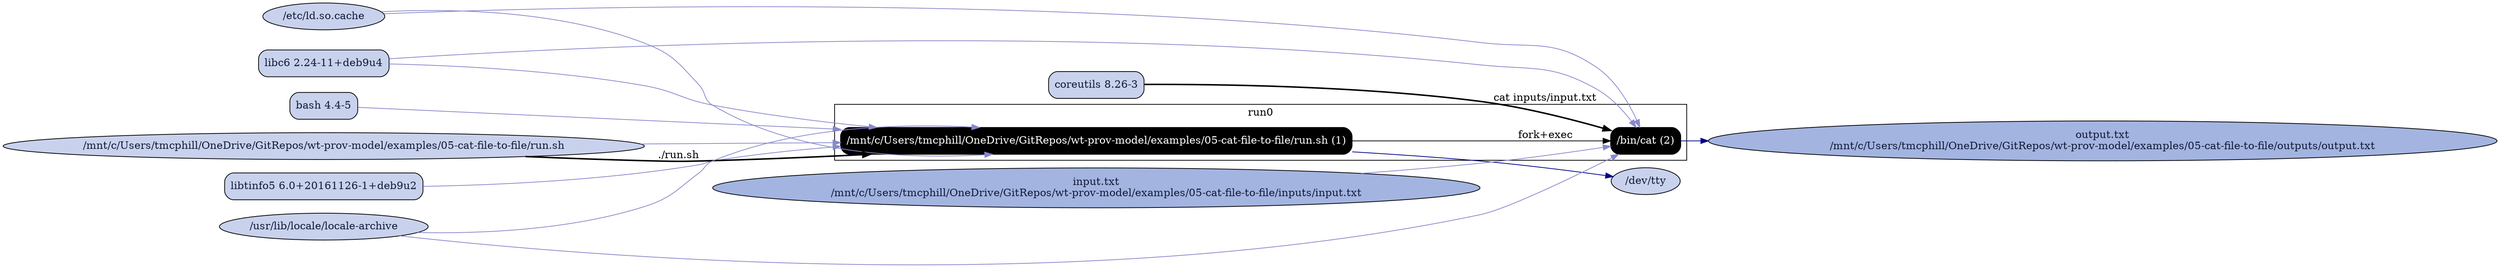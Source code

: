 digraph G {
    rankdir=LR;

    /* programs */
    node [shape=box fontcolor=white fillcolor=black style="filled,rounded"];
    subgraph cluster_run0 {
        label="run0";
        prog0 [label="/mnt/c/Users/tmcphill/OneDrive/GitRepos/wt-prov-model/examples/05-cat-file-to-file/run.sh (1)"];
        prog1 [label="/bin/cat (2)"];
        prog0 -> prog1 [label="fork+exec"];
    }

    node [shape=ellipse fontcolor="#131C39" fillcolor="#C9D2ED"];

    /* system packages */
    "pkg bash" [shape=box,label="bash 4.4-5"];
    "pkg coreutils" [shape=box,label="coreutils 8.26-3"];
    "pkg libc6" [shape=box,label="libc6 2.24-11+deb9u4"];
    "pkg libtinfo5" [shape=box,label="libtinfo5 6.0+20161126-1+deb9u2"];

    /* other files */
    "/dev/tty";
    "/etc/ld.so.cache";
    "/mnt/c/Users/tmcphill/OneDrive/GitRepos/wt-prov-model/examples/05-cat-file-to-file/inputs/input.txt" [fillcolor="#A3B4E0", label="input.txt\n/mnt/c/Users/tmcphill/OneDrive/GitRepos/wt-prov-model/examples/05-cat-file-to-file/inputs/input.txt"];
    "/mnt/c/Users/tmcphill/OneDrive/GitRepos/wt-prov-model/examples/05-cat-file-to-file/outputs/output.txt" [fillcolor="#A3B4E0", label="output.txt\n/mnt/c/Users/tmcphill/OneDrive/GitRepos/wt-prov-model/examples/05-cat-file-to-file/outputs/output.txt"];
    "/mnt/c/Users/tmcphill/OneDrive/GitRepos/wt-prov-model/examples/05-cat-file-to-file/run.sh";
    "/usr/lib/locale/locale-archive";

    "/mnt/c/Users/tmcphill/OneDrive/GitRepos/wt-prov-model/examples/05-cat-file-to-file/run.sh" -> prog0 [style=bold, label="./run.sh"];
    "pkg bash" -> prog0 [color="#8888CC"];
    "pkg libc6" -> prog0 [color="#8888CC"];
    "/etc/ld.so.cache" -> prog0 [color="#8888CC"];
    "pkg libtinfo5" -> prog0 [color="#8888CC"];
    prog0 -> "/dev/tty" [color="#000088"];
    "/usr/lib/locale/locale-archive" -> prog0 [color="#8888CC"];
    "/mnt/c/Users/tmcphill/OneDrive/GitRepos/wt-prov-model/examples/05-cat-file-to-file/run.sh" -> prog0 [color="#8888CC"];
    prog1 -> "/mnt/c/Users/tmcphill/OneDrive/GitRepos/wt-prov-model/examples/05-cat-file-to-file/outputs/output.txt" [color="#000088"];
    "pkg coreutils" -> prog1 [style=bold, label="cat inputs/input.txt"];
    "pkg libc6" -> prog1 [color="#8888CC"];
    "/etc/ld.so.cache" -> prog1 [color="#8888CC"];
    "/usr/lib/locale/locale-archive" -> prog1 [color="#8888CC"];
    "/mnt/c/Users/tmcphill/OneDrive/GitRepos/wt-prov-model/examples/05-cat-file-to-file/inputs/input.txt" -> prog1 [color="#8888CC"];
}
